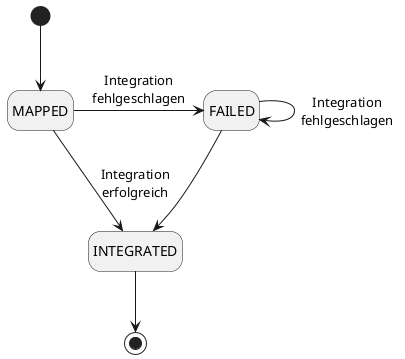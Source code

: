 @startuml
hide empty description

[*] --> MAPPED
MAPPED -> INTEGRATED: Integration\nerfolgreich
MAPPED -> FAILED: Integration\nfehlgeschlagen
FAILED -> FAILED: Integration\nfehlgeschlagen
FAILED --> INTEGRATED
INTEGRATED --> [*]

@enduml